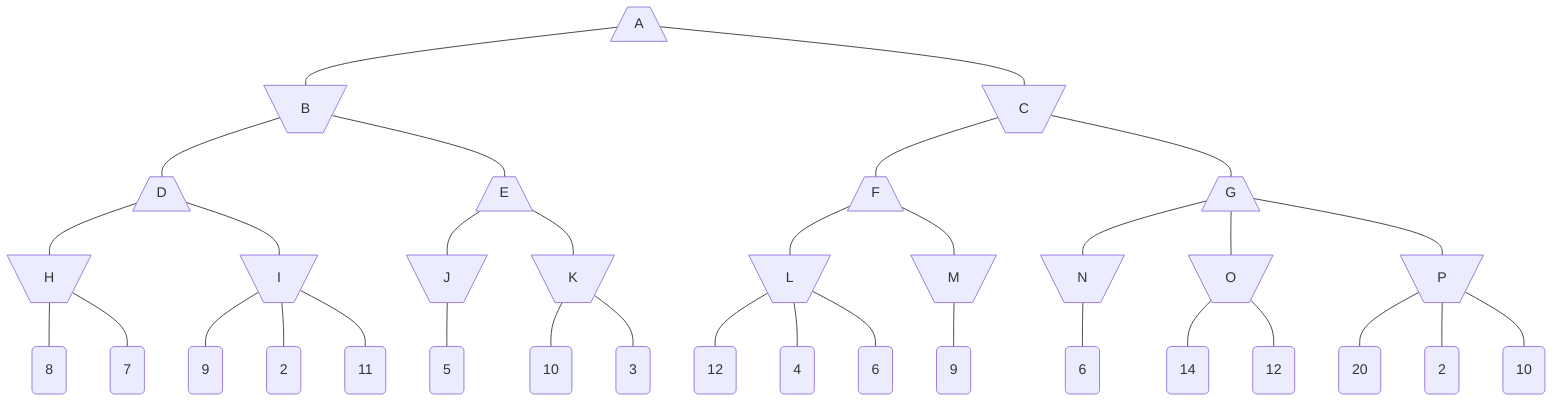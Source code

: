 flowchart TD
    classDef removed fill:#666,color:#fff;
    
A[/A\] --- B    
A --- C

B[\B/] --- D
B --- E
C[\C/] --- F
C --- G

D[/D\] --- H
D --- I
E[/E\] --- J
E --- K
F[/F\] --- L
F --- M
G[/G\] --- N
G --- O
G --- P

H[\H/] --- a(8)
H --- b(7)
I[\I/] --- c(9)
I --- d(2)
I --- e(11)
J[\J/] --- f(5)
K[\K/] --- g(10)
K --- h(3)
L[\L/] --- i(12)
L --- k(4)
L --- l(6)
M[\M/] --- m(9)
N[\N/] --- n(6)
O[\O/] --- o(14)
O --- p(12)
P[\P/] --- q(20)
P --- r(2)
P --- s(10)